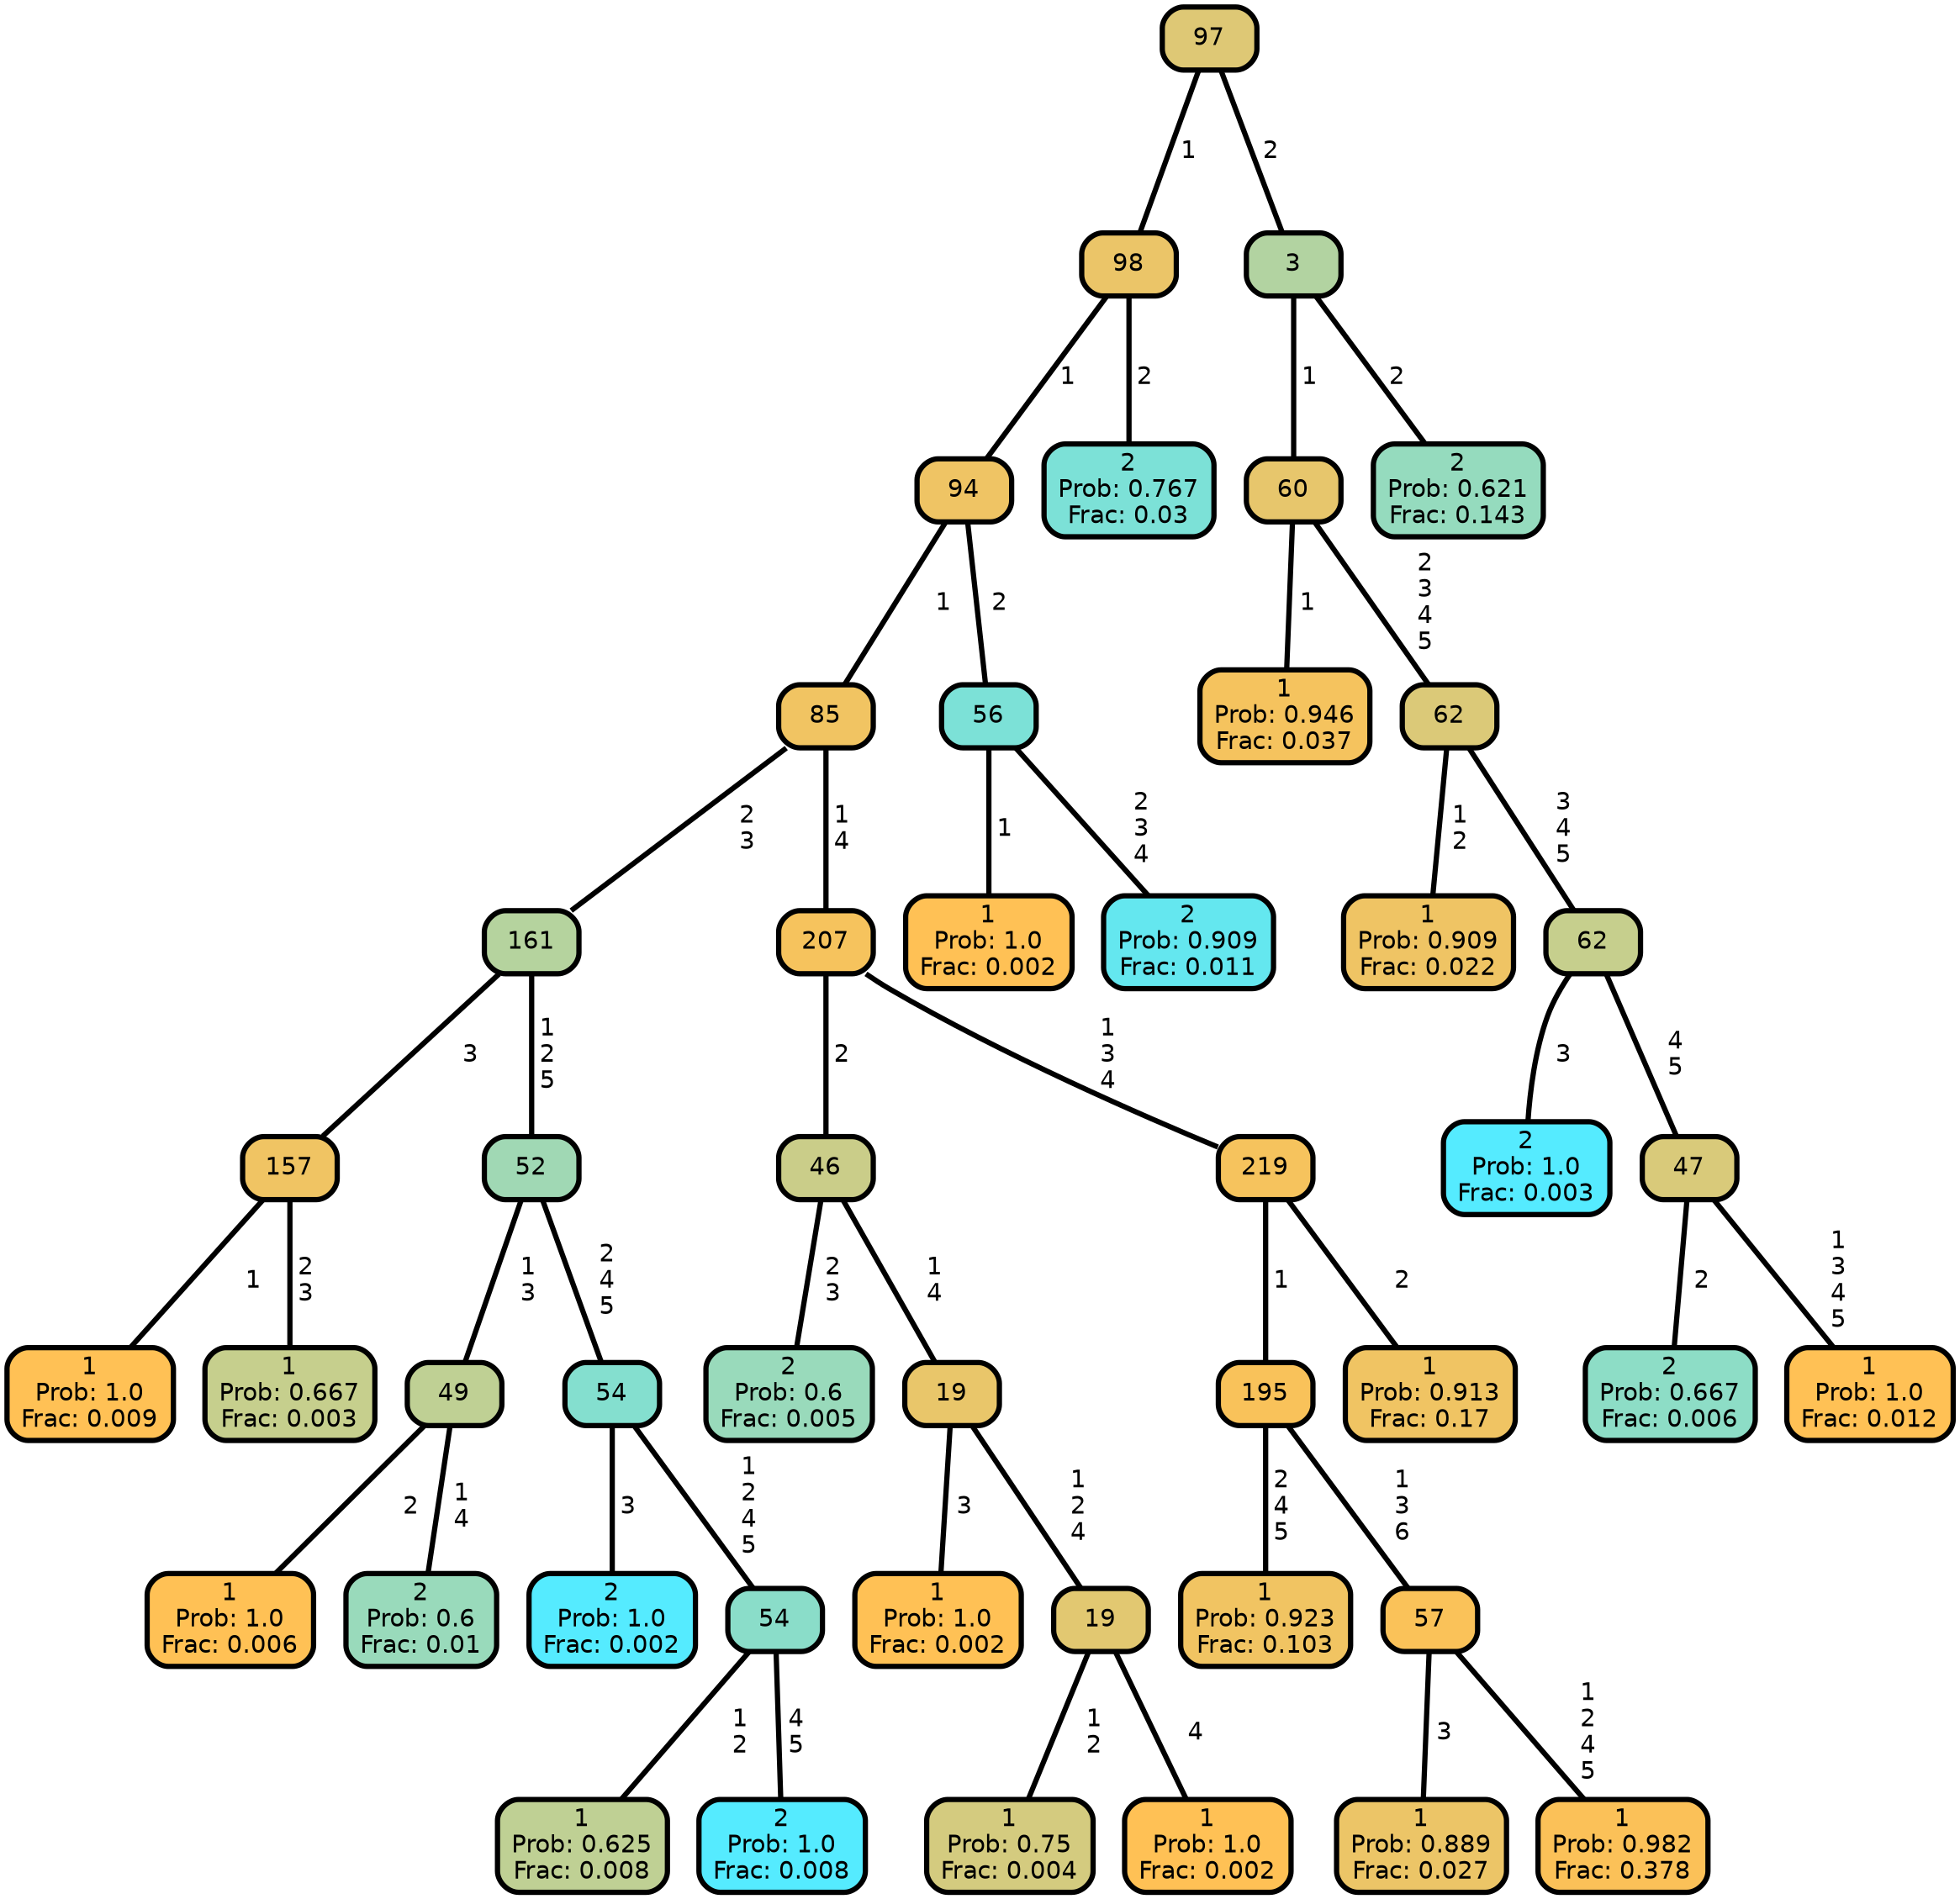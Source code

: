 graph Tree {
node [shape=box, style="filled, rounded",color="black",penwidth="3",fontcolor="black",                 fontname=helvetica] ;
graph [ranksep="0 equally", splines=straight,                 bgcolor=transparent, dpi=200] ;
edge [fontname=helvetica, color=black] ;
0 [label="1
Prob: 1.0
Frac: 0.009", fillcolor="#ffc155"] ;
1 [label="157", fillcolor="#f0c463"] ;
2 [label="1
Prob: 0.667
Frac: 0.003", fillcolor="#c6cf8d"] ;
3 [label="161", fillcolor="#b5d39e"] ;
4 [label="1
Prob: 1.0
Frac: 0.006", fillcolor="#ffc155"] ;
5 [label="49", fillcolor="#bfd094"] ;
6 [label="2
Prob: 0.6
Frac: 0.01", fillcolor="#99dabb"] ;
7 [label="52", fillcolor="#a0d8b4"] ;
8 [label="2
Prob: 1.0
Frac: 0.002", fillcolor="#55ebff"] ;
9 [label="54", fillcolor="#84dfcf"] ;
10 [label="1
Prob: 0.625
Frac: 0.008", fillcolor="#bfd094"] ;
11 [label="54", fillcolor="#8addc9"] ;
12 [label="2
Prob: 1.0
Frac: 0.008", fillcolor="#55ebff"] ;
13 [label="85", fillcolor="#f1c462"] ;
14 [label="2
Prob: 0.6
Frac: 0.005", fillcolor="#99dabb"] ;
15 [label="46", fillcolor="#cacd89"] ;
16 [label="1
Prob: 1.0
Frac: 0.002", fillcolor="#ffc155"] ;
17 [label="19", fillcolor="#e9c66a"] ;
18 [label="1
Prob: 0.75
Frac: 0.004", fillcolor="#d4cb7f"] ;
19 [label="19", fillcolor="#e2c871"] ;
20 [label="1
Prob: 1.0
Frac: 0.002", fillcolor="#ffc155"] ;
21 [label="207", fillcolor="#f6c35d"] ;
22 [label="1
Prob: 0.923
Frac: 0.103", fillcolor="#f1c462"] ;
23 [label="195", fillcolor="#f9c25a"] ;
24 [label="1
Prob: 0.889
Frac: 0.027", fillcolor="#ecc567"] ;
25 [label="57", fillcolor="#fac259"] ;
26 [label="1
Prob: 0.982
Frac: 0.378", fillcolor="#fbc158"] ;
27 [label="219", fillcolor="#f6c35d"] ;
28 [label="1
Prob: 0.913
Frac: 0.17", fillcolor="#f0c463"] ;
29 [label="94", fillcolor="#efc464"] ;
30 [label="1
Prob: 1.0
Frac: 0.002", fillcolor="#ffc155"] ;
31 [label="56", fillcolor="#7ce1d7"] ;
32 [label="2
Prob: 0.909
Frac: 0.011", fillcolor="#64e7ef"] ;
33 [label="98", fillcolor="#ebc568"] ;
34 [label="2
Prob: 0.767
Frac: 0.03", fillcolor="#7ce1d7"] ;
35 [label="97", fillcolor="#dec875"] ;
36 [label="1
Prob: 0.946
Frac: 0.037", fillcolor="#f5c35e"] ;
37 [label="60", fillcolor="#e7c66c"] ;
38 [label="1
Prob: 0.909
Frac: 0.022", fillcolor="#efc464"] ;
39 [label="62", fillcolor="#dbc978"] ;
40 [label="2
Prob: 1.0
Frac: 0.003", fillcolor="#55ebff"] ;
41 [label="62", fillcolor="#c6cf8d"] ;
42 [label="2
Prob: 0.667
Frac: 0.006", fillcolor="#8dddc6"] ;
43 [label="47", fillcolor="#d9ca7a"] ;
44 [label="1
Prob: 1.0
Frac: 0.012", fillcolor="#ffc155"] ;
45 [label="3", fillcolor="#b2d3a1"] ;
46 [label="2
Prob: 0.621
Frac: 0.143", fillcolor="#95dbbe"] ;
1 -- 0 [label=" 1",penwidth=3] ;
1 -- 2 [label=" 2\n 3",penwidth=3] ;
3 -- 1 [label=" 3",penwidth=3] ;
3 -- 7 [label=" 1\n 2\n 5",penwidth=3] ;
5 -- 4 [label=" 2",penwidth=3] ;
5 -- 6 [label=" 1\n 4",penwidth=3] ;
7 -- 5 [label=" 1\n 3",penwidth=3] ;
7 -- 9 [label=" 2\n 4\n 5",penwidth=3] ;
9 -- 8 [label=" 3",penwidth=3] ;
9 -- 11 [label=" 1\n 2\n 4\n 5",penwidth=3] ;
11 -- 10 [label=" 1\n 2",penwidth=3] ;
11 -- 12 [label=" 4\n 5",penwidth=3] ;
13 -- 3 [label=" 2\n 3",penwidth=3] ;
13 -- 21 [label=" 1\n 4",penwidth=3] ;
15 -- 14 [label=" 2\n 3",penwidth=3] ;
15 -- 17 [label=" 1\n 4",penwidth=3] ;
17 -- 16 [label=" 3",penwidth=3] ;
17 -- 19 [label=" 1\n 2\n 4",penwidth=3] ;
19 -- 18 [label=" 1\n 2",penwidth=3] ;
19 -- 20 [label=" 4",penwidth=3] ;
21 -- 15 [label=" 2",penwidth=3] ;
21 -- 27 [label=" 1\n 3\n 4",penwidth=3] ;
23 -- 22 [label=" 2\n 4\n 5",penwidth=3] ;
23 -- 25 [label=" 1\n 3\n 6",penwidth=3] ;
25 -- 24 [label=" 3",penwidth=3] ;
25 -- 26 [label=" 1\n 2\n 4\n 5",penwidth=3] ;
27 -- 23 [label=" 1",penwidth=3] ;
27 -- 28 [label=" 2",penwidth=3] ;
29 -- 13 [label=" 1",penwidth=3] ;
29 -- 31 [label=" 2",penwidth=3] ;
31 -- 30 [label=" 1",penwidth=3] ;
31 -- 32 [label=" 2\n 3\n 4",penwidth=3] ;
33 -- 29 [label=" 1",penwidth=3] ;
33 -- 34 [label=" 2",penwidth=3] ;
35 -- 33 [label=" 1",penwidth=3] ;
35 -- 45 [label=" 2",penwidth=3] ;
37 -- 36 [label=" 1",penwidth=3] ;
37 -- 39 [label=" 2\n 3\n 4\n 5",penwidth=3] ;
39 -- 38 [label=" 1\n 2",penwidth=3] ;
39 -- 41 [label=" 3\n 4\n 5",penwidth=3] ;
41 -- 40 [label=" 3",penwidth=3] ;
41 -- 43 [label=" 4\n 5",penwidth=3] ;
43 -- 42 [label=" 2",penwidth=3] ;
43 -- 44 [label=" 1\n 3\n 4\n 5",penwidth=3] ;
45 -- 37 [label=" 1",penwidth=3] ;
45 -- 46 [label=" 2",penwidth=3] ;
{rank = same;}}